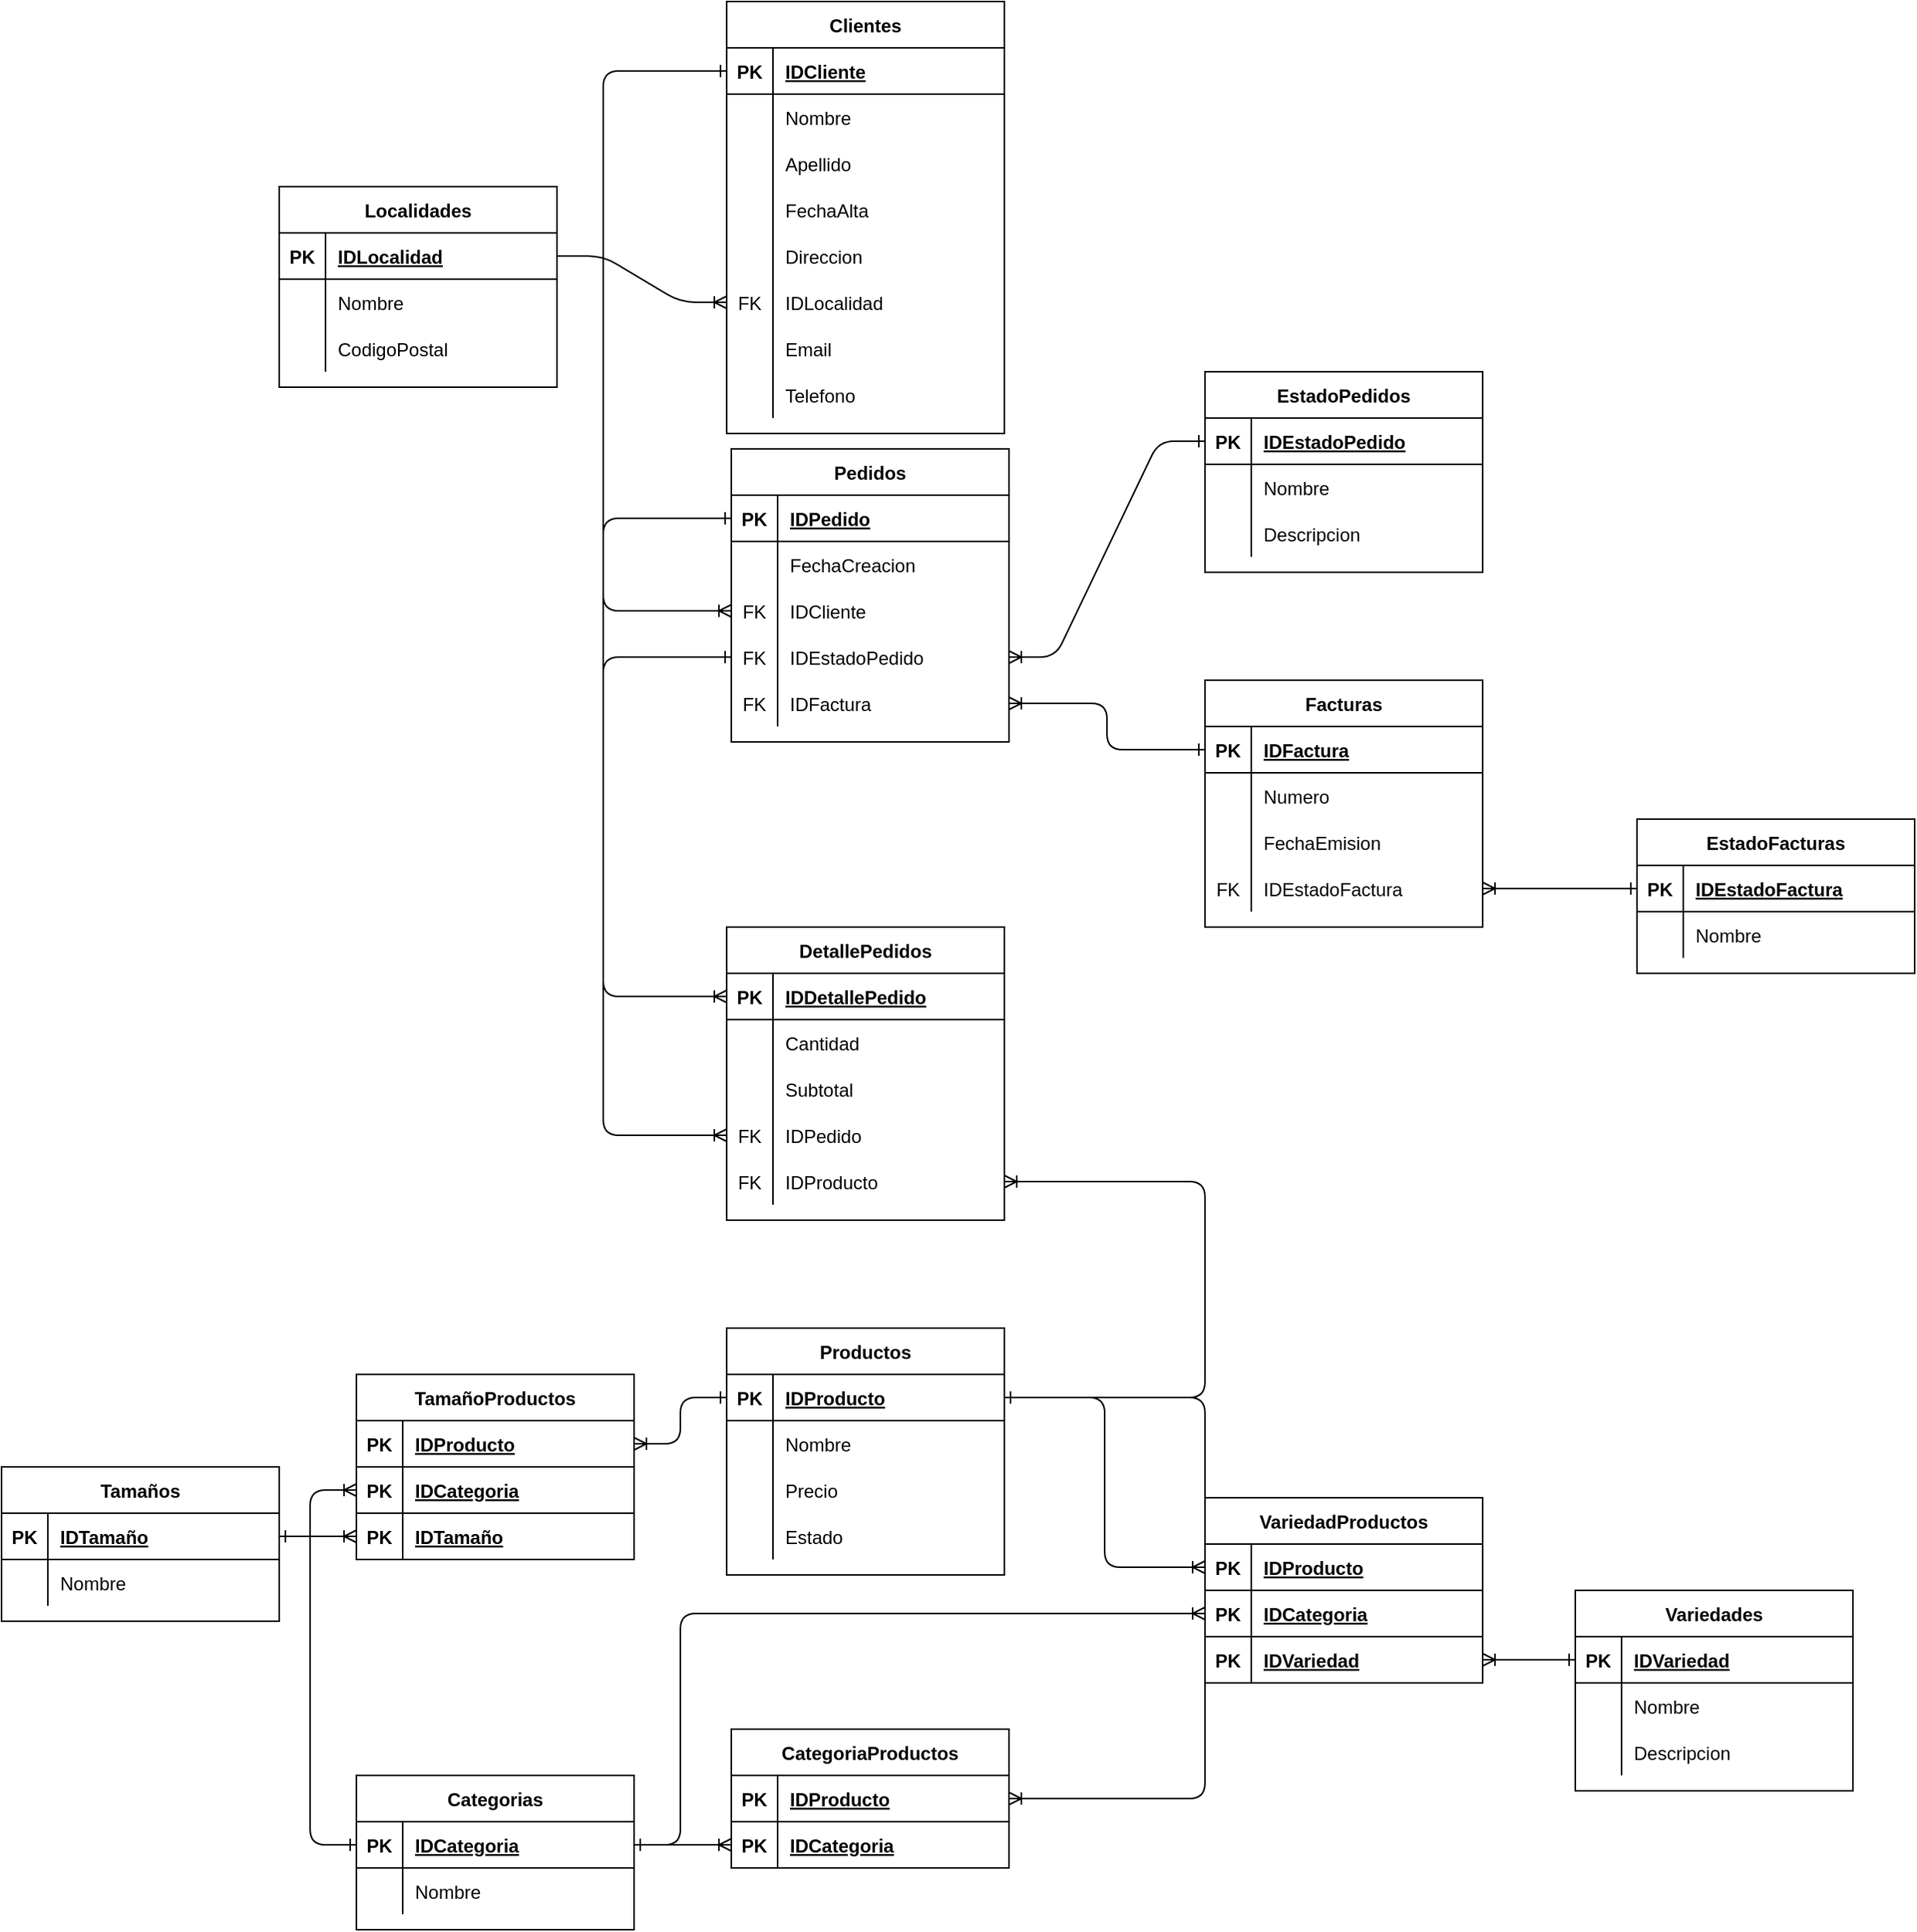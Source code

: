<mxfile version="13.8.8" type="github">
  <diagram id="R2lEEEUBdFMjLlhIrx00" name="Page-1">
    <mxGraphModel dx="1952" dy="1626" grid="1" gridSize="10" guides="1" tooltips="1" connect="1" arrows="1" fold="1" page="1" pageScale="1" pageWidth="850" pageHeight="1100" math="0" shadow="0" extFonts="Permanent Marker^https://fonts.googleapis.com/css?family=Permanent+Marker">
      <root>
        <mxCell id="0" />
        <mxCell id="1" parent="0" />
        <mxCell id="ukSgxEHLs0-Iw6nX_Jae-1" value="DetallePedidos" style="shape=table;startSize=30;container=1;collapsible=1;childLayout=tableLayout;fixedRows=1;rowLines=0;fontStyle=1;align=center;resizeLast=1;" parent="1" vertex="1">
          <mxGeometry x="330" y="220" width="180" height="190" as="geometry" />
        </mxCell>
        <mxCell id="ukSgxEHLs0-Iw6nX_Jae-2" value="" style="shape=partialRectangle;collapsible=0;dropTarget=0;pointerEvents=0;fillColor=none;top=0;left=0;bottom=1;right=0;points=[[0,0.5],[1,0.5]];portConstraint=eastwest;" parent="ukSgxEHLs0-Iw6nX_Jae-1" vertex="1">
          <mxGeometry y="30" width="180" height="30" as="geometry" />
        </mxCell>
        <mxCell id="ukSgxEHLs0-Iw6nX_Jae-3" value="PK" style="shape=partialRectangle;connectable=0;fillColor=none;top=0;left=0;bottom=0;right=0;fontStyle=1;overflow=hidden;" parent="ukSgxEHLs0-Iw6nX_Jae-2" vertex="1">
          <mxGeometry width="30" height="30" as="geometry" />
        </mxCell>
        <mxCell id="ukSgxEHLs0-Iw6nX_Jae-4" value="IDDetallePedido" style="shape=partialRectangle;connectable=0;fillColor=none;top=0;left=0;bottom=0;right=0;align=left;spacingLeft=6;fontStyle=5;overflow=hidden;" parent="ukSgxEHLs0-Iw6nX_Jae-2" vertex="1">
          <mxGeometry x="30" width="150" height="30" as="geometry" />
        </mxCell>
        <mxCell id="ukSgxEHLs0-Iw6nX_Jae-5" value="" style="shape=partialRectangle;collapsible=0;dropTarget=0;pointerEvents=0;fillColor=none;top=0;left=0;bottom=0;right=0;points=[[0,0.5],[1,0.5]];portConstraint=eastwest;" parent="ukSgxEHLs0-Iw6nX_Jae-1" vertex="1">
          <mxGeometry y="60" width="180" height="30" as="geometry" />
        </mxCell>
        <mxCell id="ukSgxEHLs0-Iw6nX_Jae-6" value="" style="shape=partialRectangle;connectable=0;fillColor=none;top=0;left=0;bottom=0;right=0;editable=1;overflow=hidden;" parent="ukSgxEHLs0-Iw6nX_Jae-5" vertex="1">
          <mxGeometry width="30" height="30" as="geometry" />
        </mxCell>
        <mxCell id="ukSgxEHLs0-Iw6nX_Jae-7" value="Cantidad" style="shape=partialRectangle;connectable=0;fillColor=none;top=0;left=0;bottom=0;right=0;align=left;spacingLeft=6;overflow=hidden;" parent="ukSgxEHLs0-Iw6nX_Jae-5" vertex="1">
          <mxGeometry x="30" width="150" height="30" as="geometry" />
        </mxCell>
        <mxCell id="ukSgxEHLs0-Iw6nX_Jae-8" value="" style="shape=partialRectangle;collapsible=0;dropTarget=0;pointerEvents=0;fillColor=none;top=0;left=0;bottom=0;right=0;points=[[0,0.5],[1,0.5]];portConstraint=eastwest;" parent="ukSgxEHLs0-Iw6nX_Jae-1" vertex="1">
          <mxGeometry y="90" width="180" height="30" as="geometry" />
        </mxCell>
        <mxCell id="ukSgxEHLs0-Iw6nX_Jae-9" value="" style="shape=partialRectangle;connectable=0;fillColor=none;top=0;left=0;bottom=0;right=0;editable=1;overflow=hidden;" parent="ukSgxEHLs0-Iw6nX_Jae-8" vertex="1">
          <mxGeometry width="30" height="30" as="geometry" />
        </mxCell>
        <mxCell id="ukSgxEHLs0-Iw6nX_Jae-10" value="Subtotal" style="shape=partialRectangle;connectable=0;fillColor=none;top=0;left=0;bottom=0;right=0;align=left;spacingLeft=6;overflow=hidden;" parent="ukSgxEHLs0-Iw6nX_Jae-8" vertex="1">
          <mxGeometry x="30" width="150" height="30" as="geometry" />
        </mxCell>
        <mxCell id="iY_csDaCDezLUJs4xqVS-5" value="" style="shape=partialRectangle;collapsible=0;dropTarget=0;pointerEvents=0;fillColor=none;top=0;left=0;bottom=0;right=0;points=[[0,0.5],[1,0.5]];portConstraint=eastwest;" vertex="1" parent="ukSgxEHLs0-Iw6nX_Jae-1">
          <mxGeometry y="120" width="180" height="30" as="geometry" />
        </mxCell>
        <mxCell id="iY_csDaCDezLUJs4xqVS-6" value="FK" style="shape=partialRectangle;connectable=0;fillColor=none;top=0;left=0;bottom=0;right=0;editable=1;overflow=hidden;" vertex="1" parent="iY_csDaCDezLUJs4xqVS-5">
          <mxGeometry width="30" height="30" as="geometry" />
        </mxCell>
        <mxCell id="iY_csDaCDezLUJs4xqVS-7" value="IDPedido" style="shape=partialRectangle;connectable=0;fillColor=none;top=0;left=0;bottom=0;right=0;align=left;spacingLeft=6;overflow=hidden;" vertex="1" parent="iY_csDaCDezLUJs4xqVS-5">
          <mxGeometry x="30" width="150" height="30" as="geometry" />
        </mxCell>
        <mxCell id="ukSgxEHLs0-Iw6nX_Jae-11" value="" style="shape=partialRectangle;collapsible=0;dropTarget=0;pointerEvents=0;fillColor=none;top=0;left=0;bottom=0;right=0;points=[[0,0.5],[1,0.5]];portConstraint=eastwest;" parent="ukSgxEHLs0-Iw6nX_Jae-1" vertex="1">
          <mxGeometry y="150" width="180" height="30" as="geometry" />
        </mxCell>
        <mxCell id="ukSgxEHLs0-Iw6nX_Jae-12" value="FK" style="shape=partialRectangle;connectable=0;fillColor=none;top=0;left=0;bottom=0;right=0;editable=1;overflow=hidden;" parent="ukSgxEHLs0-Iw6nX_Jae-11" vertex="1">
          <mxGeometry width="30" height="30" as="geometry" />
        </mxCell>
        <mxCell id="ukSgxEHLs0-Iw6nX_Jae-13" value="IDProducto" style="shape=partialRectangle;connectable=0;fillColor=none;top=0;left=0;bottom=0;right=0;align=left;spacingLeft=6;overflow=hidden;" parent="ukSgxEHLs0-Iw6nX_Jae-11" vertex="1">
          <mxGeometry x="30" width="150" height="30" as="geometry" />
        </mxCell>
        <mxCell id="ukSgxEHLs0-Iw6nX_Jae-20" value="Pedidos" style="shape=table;startSize=30;container=1;collapsible=1;childLayout=tableLayout;fixedRows=1;rowLines=0;fontStyle=1;align=center;resizeLast=1;" parent="1" vertex="1">
          <mxGeometry x="333" y="-90" width="180" height="190" as="geometry" />
        </mxCell>
        <mxCell id="ukSgxEHLs0-Iw6nX_Jae-21" value="" style="shape=partialRectangle;collapsible=0;dropTarget=0;pointerEvents=0;fillColor=none;top=0;left=0;bottom=1;right=0;points=[[0,0.5],[1,0.5]];portConstraint=eastwest;" parent="ukSgxEHLs0-Iw6nX_Jae-20" vertex="1">
          <mxGeometry y="30" width="180" height="30" as="geometry" />
        </mxCell>
        <mxCell id="ukSgxEHLs0-Iw6nX_Jae-22" value="PK" style="shape=partialRectangle;connectable=0;fillColor=none;top=0;left=0;bottom=0;right=0;fontStyle=1;overflow=hidden;" parent="ukSgxEHLs0-Iw6nX_Jae-21" vertex="1">
          <mxGeometry width="30" height="30" as="geometry" />
        </mxCell>
        <mxCell id="ukSgxEHLs0-Iw6nX_Jae-23" value="IDPedido" style="shape=partialRectangle;connectable=0;fillColor=none;top=0;left=0;bottom=0;right=0;align=left;spacingLeft=6;fontStyle=5;overflow=hidden;" parent="ukSgxEHLs0-Iw6nX_Jae-21" vertex="1">
          <mxGeometry x="30" width="150" height="30" as="geometry" />
        </mxCell>
        <mxCell id="ukSgxEHLs0-Iw6nX_Jae-24" value="" style="shape=partialRectangle;collapsible=0;dropTarget=0;pointerEvents=0;fillColor=none;top=0;left=0;bottom=0;right=0;points=[[0,0.5],[1,0.5]];portConstraint=eastwest;" parent="ukSgxEHLs0-Iw6nX_Jae-20" vertex="1">
          <mxGeometry y="60" width="180" height="30" as="geometry" />
        </mxCell>
        <mxCell id="ukSgxEHLs0-Iw6nX_Jae-25" value="" style="shape=partialRectangle;connectable=0;fillColor=none;top=0;left=0;bottom=0;right=0;editable=1;overflow=hidden;" parent="ukSgxEHLs0-Iw6nX_Jae-24" vertex="1">
          <mxGeometry width="30" height="30" as="geometry" />
        </mxCell>
        <mxCell id="ukSgxEHLs0-Iw6nX_Jae-26" value="FechaCreacion" style="shape=partialRectangle;connectable=0;fillColor=none;top=0;left=0;bottom=0;right=0;align=left;spacingLeft=6;overflow=hidden;" parent="ukSgxEHLs0-Iw6nX_Jae-24" vertex="1">
          <mxGeometry x="30" width="150" height="30" as="geometry" />
        </mxCell>
        <mxCell id="ukSgxEHLs0-Iw6nX_Jae-27" value="" style="shape=partialRectangle;collapsible=0;dropTarget=0;pointerEvents=0;fillColor=none;top=0;left=0;bottom=0;right=0;points=[[0,0.5],[1,0.5]];portConstraint=eastwest;" parent="ukSgxEHLs0-Iw6nX_Jae-20" vertex="1">
          <mxGeometry y="90" width="180" height="30" as="geometry" />
        </mxCell>
        <mxCell id="ukSgxEHLs0-Iw6nX_Jae-28" value="FK" style="shape=partialRectangle;connectable=0;fillColor=none;top=0;left=0;bottom=0;right=0;editable=1;overflow=hidden;" parent="ukSgxEHLs0-Iw6nX_Jae-27" vertex="1">
          <mxGeometry width="30" height="30" as="geometry" />
        </mxCell>
        <mxCell id="ukSgxEHLs0-Iw6nX_Jae-29" value="IDCliente" style="shape=partialRectangle;connectable=0;fillColor=none;top=0;left=0;bottom=0;right=0;align=left;spacingLeft=6;overflow=hidden;" parent="ukSgxEHLs0-Iw6nX_Jae-27" vertex="1">
          <mxGeometry x="30" width="150" height="30" as="geometry" />
        </mxCell>
        <mxCell id="ukSgxEHLs0-Iw6nX_Jae-155" value="" style="shape=partialRectangle;collapsible=0;dropTarget=0;pointerEvents=0;fillColor=none;top=0;left=0;bottom=0;right=0;points=[[0,0.5],[1,0.5]];portConstraint=eastwest;" parent="ukSgxEHLs0-Iw6nX_Jae-20" vertex="1">
          <mxGeometry y="120" width="180" height="30" as="geometry" />
        </mxCell>
        <mxCell id="ukSgxEHLs0-Iw6nX_Jae-156" value="FK" style="shape=partialRectangle;connectable=0;fillColor=none;top=0;left=0;bottom=0;right=0;fontStyle=0;overflow=hidden;" parent="ukSgxEHLs0-Iw6nX_Jae-155" vertex="1">
          <mxGeometry width="30" height="30" as="geometry" />
        </mxCell>
        <mxCell id="ukSgxEHLs0-Iw6nX_Jae-157" value="IDEstadoPedido" style="shape=partialRectangle;connectable=0;fillColor=none;top=0;left=0;bottom=0;right=0;align=left;spacingLeft=6;fontStyle=0;overflow=hidden;" parent="ukSgxEHLs0-Iw6nX_Jae-155" vertex="1">
          <mxGeometry x="30" width="150" height="30" as="geometry" />
        </mxCell>
        <mxCell id="uT5zm6REbQFiW000lnVW-117" value="" style="shape=partialRectangle;collapsible=0;dropTarget=0;pointerEvents=0;fillColor=none;top=0;left=0;bottom=0;right=0;points=[[0,0.5],[1,0.5]];portConstraint=eastwest;" parent="ukSgxEHLs0-Iw6nX_Jae-20" vertex="1">
          <mxGeometry y="150" width="180" height="30" as="geometry" />
        </mxCell>
        <mxCell id="uT5zm6REbQFiW000lnVW-118" value="FK" style="shape=partialRectangle;connectable=0;fillColor=none;top=0;left=0;bottom=0;right=0;fontStyle=0;overflow=hidden;" parent="uT5zm6REbQFiW000lnVW-117" vertex="1">
          <mxGeometry width="30" height="30" as="geometry" />
        </mxCell>
        <mxCell id="uT5zm6REbQFiW000lnVW-119" value="IDFactura" style="shape=partialRectangle;connectable=0;fillColor=none;top=0;left=0;bottom=0;right=0;align=left;spacingLeft=6;fontStyle=0;overflow=hidden;" parent="uT5zm6REbQFiW000lnVW-117" vertex="1">
          <mxGeometry x="30" width="150" height="30" as="geometry" />
        </mxCell>
        <mxCell id="ukSgxEHLs0-Iw6nX_Jae-33" value="Clientes" style="shape=table;startSize=30;container=1;collapsible=1;childLayout=tableLayout;fixedRows=1;rowLines=0;fontStyle=1;align=center;resizeLast=1;" parent="1" vertex="1">
          <mxGeometry x="330" y="-380" width="180" height="280" as="geometry" />
        </mxCell>
        <mxCell id="ukSgxEHLs0-Iw6nX_Jae-34" value="" style="shape=partialRectangle;collapsible=0;dropTarget=0;pointerEvents=0;fillColor=none;top=0;left=0;bottom=1;right=0;points=[[0,0.5],[1,0.5]];portConstraint=eastwest;" parent="ukSgxEHLs0-Iw6nX_Jae-33" vertex="1">
          <mxGeometry y="30" width="180" height="30" as="geometry" />
        </mxCell>
        <mxCell id="ukSgxEHLs0-Iw6nX_Jae-35" value="PK" style="shape=partialRectangle;connectable=0;fillColor=none;top=0;left=0;bottom=0;right=0;fontStyle=1;overflow=hidden;" parent="ukSgxEHLs0-Iw6nX_Jae-34" vertex="1">
          <mxGeometry width="30" height="30" as="geometry" />
        </mxCell>
        <mxCell id="ukSgxEHLs0-Iw6nX_Jae-36" value="IDCliente" style="shape=partialRectangle;connectable=0;fillColor=none;top=0;left=0;bottom=0;right=0;align=left;spacingLeft=6;fontStyle=5;overflow=hidden;" parent="ukSgxEHLs0-Iw6nX_Jae-34" vertex="1">
          <mxGeometry x="30" width="150" height="30" as="geometry" />
        </mxCell>
        <mxCell id="ukSgxEHLs0-Iw6nX_Jae-37" value="" style="shape=partialRectangle;collapsible=0;dropTarget=0;pointerEvents=0;fillColor=none;top=0;left=0;bottom=0;right=0;points=[[0,0.5],[1,0.5]];portConstraint=eastwest;" parent="ukSgxEHLs0-Iw6nX_Jae-33" vertex="1">
          <mxGeometry y="60" width="180" height="30" as="geometry" />
        </mxCell>
        <mxCell id="ukSgxEHLs0-Iw6nX_Jae-38" value="" style="shape=partialRectangle;connectable=0;fillColor=none;top=0;left=0;bottom=0;right=0;editable=1;overflow=hidden;" parent="ukSgxEHLs0-Iw6nX_Jae-37" vertex="1">
          <mxGeometry width="30" height="30" as="geometry" />
        </mxCell>
        <mxCell id="ukSgxEHLs0-Iw6nX_Jae-39" value="Nombre" style="shape=partialRectangle;connectable=0;fillColor=none;top=0;left=0;bottom=0;right=0;align=left;spacingLeft=6;overflow=hidden;" parent="ukSgxEHLs0-Iw6nX_Jae-37" vertex="1">
          <mxGeometry x="30" width="150" height="30" as="geometry" />
        </mxCell>
        <mxCell id="ukSgxEHLs0-Iw6nX_Jae-40" value="" style="shape=partialRectangle;collapsible=0;dropTarget=0;pointerEvents=0;fillColor=none;top=0;left=0;bottom=0;right=0;points=[[0,0.5],[1,0.5]];portConstraint=eastwest;" parent="ukSgxEHLs0-Iw6nX_Jae-33" vertex="1">
          <mxGeometry y="90" width="180" height="30" as="geometry" />
        </mxCell>
        <mxCell id="ukSgxEHLs0-Iw6nX_Jae-41" value="" style="shape=partialRectangle;connectable=0;fillColor=none;top=0;left=0;bottom=0;right=0;editable=1;overflow=hidden;" parent="ukSgxEHLs0-Iw6nX_Jae-40" vertex="1">
          <mxGeometry width="30" height="30" as="geometry" />
        </mxCell>
        <mxCell id="ukSgxEHLs0-Iw6nX_Jae-42" value="Apellido" style="shape=partialRectangle;connectable=0;fillColor=none;top=0;left=0;bottom=0;right=0;align=left;spacingLeft=6;overflow=hidden;" parent="ukSgxEHLs0-Iw6nX_Jae-40" vertex="1">
          <mxGeometry x="30" width="150" height="30" as="geometry" />
        </mxCell>
        <mxCell id="iY_csDaCDezLUJs4xqVS-86" value="" style="shape=partialRectangle;collapsible=0;dropTarget=0;pointerEvents=0;fillColor=none;top=0;left=0;bottom=0;right=0;points=[[0,0.5],[1,0.5]];portConstraint=eastwest;" vertex="1" parent="ukSgxEHLs0-Iw6nX_Jae-33">
          <mxGeometry y="120" width="180" height="30" as="geometry" />
        </mxCell>
        <mxCell id="iY_csDaCDezLUJs4xqVS-87" value="" style="shape=partialRectangle;connectable=0;fillColor=none;top=0;left=0;bottom=0;right=0;editable=1;overflow=hidden;" vertex="1" parent="iY_csDaCDezLUJs4xqVS-86">
          <mxGeometry width="30" height="30" as="geometry" />
        </mxCell>
        <mxCell id="iY_csDaCDezLUJs4xqVS-88" value="FechaAlta" style="shape=partialRectangle;connectable=0;fillColor=none;top=0;left=0;bottom=0;right=0;align=left;spacingLeft=6;overflow=hidden;" vertex="1" parent="iY_csDaCDezLUJs4xqVS-86">
          <mxGeometry x="30" width="150" height="30" as="geometry" />
        </mxCell>
        <mxCell id="ukSgxEHLs0-Iw6nX_Jae-166" value="" style="shape=partialRectangle;collapsible=0;dropTarget=0;pointerEvents=0;fillColor=none;top=0;left=0;bottom=0;right=0;points=[[0,0.5],[1,0.5]];portConstraint=eastwest;" parent="ukSgxEHLs0-Iw6nX_Jae-33" vertex="1">
          <mxGeometry y="150" width="180" height="30" as="geometry" />
        </mxCell>
        <mxCell id="ukSgxEHLs0-Iw6nX_Jae-167" value="" style="shape=partialRectangle;connectable=0;fillColor=none;top=0;left=0;bottom=0;right=0;editable=1;overflow=hidden;" parent="ukSgxEHLs0-Iw6nX_Jae-166" vertex="1">
          <mxGeometry width="30" height="30" as="geometry" />
        </mxCell>
        <mxCell id="ukSgxEHLs0-Iw6nX_Jae-168" value="Direccion" style="shape=partialRectangle;connectable=0;fillColor=none;top=0;left=0;bottom=0;right=0;align=left;spacingLeft=6;overflow=hidden;" parent="ukSgxEHLs0-Iw6nX_Jae-166" vertex="1">
          <mxGeometry x="30" width="150" height="30" as="geometry" />
        </mxCell>
        <mxCell id="ukSgxEHLs0-Iw6nX_Jae-176" value="" style="shape=partialRectangle;collapsible=0;dropTarget=0;pointerEvents=0;fillColor=none;top=0;left=0;bottom=0;right=0;points=[[0,0.5],[1,0.5]];portConstraint=eastwest;" parent="ukSgxEHLs0-Iw6nX_Jae-33" vertex="1">
          <mxGeometry y="180" width="180" height="30" as="geometry" />
        </mxCell>
        <mxCell id="ukSgxEHLs0-Iw6nX_Jae-177" value="FK" style="shape=partialRectangle;connectable=0;fillColor=none;top=0;left=0;bottom=0;right=0;editable=1;overflow=hidden;" parent="ukSgxEHLs0-Iw6nX_Jae-176" vertex="1">
          <mxGeometry width="30" height="30" as="geometry" />
        </mxCell>
        <mxCell id="ukSgxEHLs0-Iw6nX_Jae-178" value="IDLocalidad" style="shape=partialRectangle;connectable=0;fillColor=none;top=0;left=0;bottom=0;right=0;align=left;spacingLeft=6;overflow=hidden;" parent="ukSgxEHLs0-Iw6nX_Jae-176" vertex="1">
          <mxGeometry x="30" width="150" height="30" as="geometry" />
        </mxCell>
        <mxCell id="ukSgxEHLs0-Iw6nX_Jae-173" value="" style="shape=partialRectangle;collapsible=0;dropTarget=0;pointerEvents=0;fillColor=none;top=0;left=0;bottom=0;right=0;points=[[0,0.5],[1,0.5]];portConstraint=eastwest;" parent="ukSgxEHLs0-Iw6nX_Jae-33" vertex="1">
          <mxGeometry y="210" width="180" height="30" as="geometry" />
        </mxCell>
        <mxCell id="ukSgxEHLs0-Iw6nX_Jae-174" value="" style="shape=partialRectangle;connectable=0;fillColor=none;top=0;left=0;bottom=0;right=0;editable=1;overflow=hidden;" parent="ukSgxEHLs0-Iw6nX_Jae-173" vertex="1">
          <mxGeometry width="30" height="30" as="geometry" />
        </mxCell>
        <mxCell id="ukSgxEHLs0-Iw6nX_Jae-175" value="Email" style="shape=partialRectangle;connectable=0;fillColor=none;top=0;left=0;bottom=0;right=0;align=left;spacingLeft=6;overflow=hidden;" parent="ukSgxEHLs0-Iw6nX_Jae-173" vertex="1">
          <mxGeometry x="30" width="150" height="30" as="geometry" />
        </mxCell>
        <mxCell id="ukSgxEHLs0-Iw6nX_Jae-43" value="" style="shape=partialRectangle;collapsible=0;dropTarget=0;pointerEvents=0;fillColor=none;top=0;left=0;bottom=0;right=0;points=[[0,0.5],[1,0.5]];portConstraint=eastwest;" parent="ukSgxEHLs0-Iw6nX_Jae-33" vertex="1">
          <mxGeometry y="240" width="180" height="30" as="geometry" />
        </mxCell>
        <mxCell id="ukSgxEHLs0-Iw6nX_Jae-44" value="" style="shape=partialRectangle;connectable=0;fillColor=none;top=0;left=0;bottom=0;right=0;editable=1;overflow=hidden;" parent="ukSgxEHLs0-Iw6nX_Jae-43" vertex="1">
          <mxGeometry width="30" height="30" as="geometry" />
        </mxCell>
        <mxCell id="ukSgxEHLs0-Iw6nX_Jae-45" value="Telefono" style="shape=partialRectangle;connectable=0;fillColor=none;top=0;left=0;bottom=0;right=0;align=left;spacingLeft=6;overflow=hidden;" parent="ukSgxEHLs0-Iw6nX_Jae-43" vertex="1">
          <mxGeometry x="30" width="150" height="30" as="geometry" />
        </mxCell>
        <mxCell id="ukSgxEHLs0-Iw6nX_Jae-46" value="Productos" style="shape=table;startSize=30;container=1;collapsible=1;childLayout=tableLayout;fixedRows=1;rowLines=0;fontStyle=1;align=center;resizeLast=1;" parent="1" vertex="1">
          <mxGeometry x="330" y="480" width="180" height="160" as="geometry" />
        </mxCell>
        <mxCell id="ukSgxEHLs0-Iw6nX_Jae-47" value="" style="shape=partialRectangle;collapsible=0;dropTarget=0;pointerEvents=0;fillColor=none;top=0;left=0;bottom=1;right=0;points=[[0,0.5],[1,0.5]];portConstraint=eastwest;" parent="ukSgxEHLs0-Iw6nX_Jae-46" vertex="1">
          <mxGeometry y="30" width="180" height="30" as="geometry" />
        </mxCell>
        <mxCell id="ukSgxEHLs0-Iw6nX_Jae-48" value="PK" style="shape=partialRectangle;connectable=0;fillColor=none;top=0;left=0;bottom=0;right=0;fontStyle=1;overflow=hidden;" parent="ukSgxEHLs0-Iw6nX_Jae-47" vertex="1">
          <mxGeometry width="30" height="30" as="geometry" />
        </mxCell>
        <mxCell id="ukSgxEHLs0-Iw6nX_Jae-49" value="IDProducto" style="shape=partialRectangle;connectable=0;fillColor=none;top=0;left=0;bottom=0;right=0;align=left;spacingLeft=6;fontStyle=5;overflow=hidden;" parent="ukSgxEHLs0-Iw6nX_Jae-47" vertex="1">
          <mxGeometry x="30" width="150" height="30" as="geometry" />
        </mxCell>
        <mxCell id="ukSgxEHLs0-Iw6nX_Jae-50" value="" style="shape=partialRectangle;collapsible=0;dropTarget=0;pointerEvents=0;fillColor=none;top=0;left=0;bottom=0;right=0;points=[[0,0.5],[1,0.5]];portConstraint=eastwest;" parent="ukSgxEHLs0-Iw6nX_Jae-46" vertex="1">
          <mxGeometry y="60" width="180" height="30" as="geometry" />
        </mxCell>
        <mxCell id="ukSgxEHLs0-Iw6nX_Jae-51" value="" style="shape=partialRectangle;connectable=0;fillColor=none;top=0;left=0;bottom=0;right=0;editable=1;overflow=hidden;" parent="ukSgxEHLs0-Iw6nX_Jae-50" vertex="1">
          <mxGeometry width="30" height="30" as="geometry" />
        </mxCell>
        <mxCell id="ukSgxEHLs0-Iw6nX_Jae-52" value="Nombre" style="shape=partialRectangle;connectable=0;fillColor=none;top=0;left=0;bottom=0;right=0;align=left;spacingLeft=6;overflow=hidden;" parent="ukSgxEHLs0-Iw6nX_Jae-50" vertex="1">
          <mxGeometry x="30" width="150" height="30" as="geometry" />
        </mxCell>
        <mxCell id="iY_csDaCDezLUJs4xqVS-44" value="" style="shape=partialRectangle;collapsible=0;dropTarget=0;pointerEvents=0;fillColor=none;top=0;left=0;bottom=0;right=0;points=[[0,0.5],[1,0.5]];portConstraint=eastwest;" vertex="1" parent="ukSgxEHLs0-Iw6nX_Jae-46">
          <mxGeometry y="90" width="180" height="30" as="geometry" />
        </mxCell>
        <mxCell id="iY_csDaCDezLUJs4xqVS-45" value="" style="shape=partialRectangle;connectable=0;fillColor=none;top=0;left=0;bottom=0;right=0;editable=1;overflow=hidden;" vertex="1" parent="iY_csDaCDezLUJs4xqVS-44">
          <mxGeometry width="30" height="30" as="geometry" />
        </mxCell>
        <mxCell id="iY_csDaCDezLUJs4xqVS-46" value="Precio" style="shape=partialRectangle;connectable=0;fillColor=none;top=0;left=0;bottom=0;right=0;align=left;spacingLeft=6;overflow=hidden;" vertex="1" parent="iY_csDaCDezLUJs4xqVS-44">
          <mxGeometry x="30" width="150" height="30" as="geometry" />
        </mxCell>
        <mxCell id="iY_csDaCDezLUJs4xqVS-50" value="" style="shape=partialRectangle;collapsible=0;dropTarget=0;pointerEvents=0;fillColor=none;top=0;left=0;bottom=0;right=0;points=[[0,0.5],[1,0.5]];portConstraint=eastwest;" vertex="1" parent="ukSgxEHLs0-Iw6nX_Jae-46">
          <mxGeometry y="120" width="180" height="30" as="geometry" />
        </mxCell>
        <mxCell id="iY_csDaCDezLUJs4xqVS-51" value="" style="shape=partialRectangle;connectable=0;fillColor=none;top=0;left=0;bottom=0;right=0;editable=1;overflow=hidden;" vertex="1" parent="iY_csDaCDezLUJs4xqVS-50">
          <mxGeometry width="30" height="30" as="geometry" />
        </mxCell>
        <mxCell id="iY_csDaCDezLUJs4xqVS-52" value="Estado" style="shape=partialRectangle;connectable=0;fillColor=none;top=0;left=0;bottom=0;right=0;align=left;spacingLeft=6;overflow=hidden;" vertex="1" parent="iY_csDaCDezLUJs4xqVS-50">
          <mxGeometry x="30" width="150" height="30" as="geometry" />
        </mxCell>
        <mxCell id="ukSgxEHLs0-Iw6nX_Jae-179" value="Localidades" style="shape=table;startSize=30;container=1;collapsible=1;childLayout=tableLayout;fixedRows=1;rowLines=0;fontStyle=1;align=center;resizeLast=1;" parent="1" vertex="1">
          <mxGeometry x="40" y="-260" width="180" height="130" as="geometry" />
        </mxCell>
        <mxCell id="ukSgxEHLs0-Iw6nX_Jae-180" value="" style="shape=partialRectangle;collapsible=0;dropTarget=0;pointerEvents=0;fillColor=none;top=0;left=0;bottom=1;right=0;points=[[0,0.5],[1,0.5]];portConstraint=eastwest;" parent="ukSgxEHLs0-Iw6nX_Jae-179" vertex="1">
          <mxGeometry y="30" width="180" height="30" as="geometry" />
        </mxCell>
        <mxCell id="ukSgxEHLs0-Iw6nX_Jae-181" value="PK" style="shape=partialRectangle;connectable=0;fillColor=none;top=0;left=0;bottom=0;right=0;fontStyle=1;overflow=hidden;" parent="ukSgxEHLs0-Iw6nX_Jae-180" vertex="1">
          <mxGeometry width="30" height="30" as="geometry" />
        </mxCell>
        <mxCell id="ukSgxEHLs0-Iw6nX_Jae-182" value="IDLocalidad" style="shape=partialRectangle;connectable=0;fillColor=none;top=0;left=0;bottom=0;right=0;align=left;spacingLeft=6;fontStyle=5;overflow=hidden;" parent="ukSgxEHLs0-Iw6nX_Jae-180" vertex="1">
          <mxGeometry x="30" width="150" height="30" as="geometry" />
        </mxCell>
        <mxCell id="ukSgxEHLs0-Iw6nX_Jae-183" value="" style="shape=partialRectangle;collapsible=0;dropTarget=0;pointerEvents=0;fillColor=none;top=0;left=0;bottom=0;right=0;points=[[0,0.5],[1,0.5]];portConstraint=eastwest;" parent="ukSgxEHLs0-Iw6nX_Jae-179" vertex="1">
          <mxGeometry y="60" width="180" height="30" as="geometry" />
        </mxCell>
        <mxCell id="ukSgxEHLs0-Iw6nX_Jae-184" value="" style="shape=partialRectangle;connectable=0;fillColor=none;top=0;left=0;bottom=0;right=0;editable=1;overflow=hidden;" parent="ukSgxEHLs0-Iw6nX_Jae-183" vertex="1">
          <mxGeometry width="30" height="30" as="geometry" />
        </mxCell>
        <mxCell id="ukSgxEHLs0-Iw6nX_Jae-185" value="Nombre" style="shape=partialRectangle;connectable=0;fillColor=none;top=0;left=0;bottom=0;right=0;align=left;spacingLeft=6;overflow=hidden;" parent="ukSgxEHLs0-Iw6nX_Jae-183" vertex="1">
          <mxGeometry x="30" width="150" height="30" as="geometry" />
        </mxCell>
        <mxCell id="ukSgxEHLs0-Iw6nX_Jae-186" value="" style="shape=partialRectangle;collapsible=0;dropTarget=0;pointerEvents=0;fillColor=none;top=0;left=0;bottom=0;right=0;points=[[0,0.5],[1,0.5]];portConstraint=eastwest;" parent="ukSgxEHLs0-Iw6nX_Jae-179" vertex="1">
          <mxGeometry y="90" width="180" height="30" as="geometry" />
        </mxCell>
        <mxCell id="ukSgxEHLs0-Iw6nX_Jae-187" value="" style="shape=partialRectangle;connectable=0;fillColor=none;top=0;left=0;bottom=0;right=0;editable=1;overflow=hidden;" parent="ukSgxEHLs0-Iw6nX_Jae-186" vertex="1">
          <mxGeometry width="30" height="30" as="geometry" />
        </mxCell>
        <mxCell id="ukSgxEHLs0-Iw6nX_Jae-188" value="CodigoPostal" style="shape=partialRectangle;connectable=0;fillColor=none;top=0;left=0;bottom=0;right=0;align=left;spacingLeft=6;overflow=hidden;" parent="ukSgxEHLs0-Iw6nX_Jae-186" vertex="1">
          <mxGeometry x="30" width="150" height="30" as="geometry" />
        </mxCell>
        <mxCell id="ukSgxEHLs0-Iw6nX_Jae-192" value="EstadoPedidos" style="shape=table;startSize=30;container=1;collapsible=1;childLayout=tableLayout;fixedRows=1;rowLines=0;fontStyle=1;align=center;resizeLast=1;" parent="1" vertex="1">
          <mxGeometry x="640" y="-140" width="180" height="130" as="geometry" />
        </mxCell>
        <mxCell id="ukSgxEHLs0-Iw6nX_Jae-193" value="" style="shape=partialRectangle;collapsible=0;dropTarget=0;pointerEvents=0;fillColor=none;top=0;left=0;bottom=1;right=0;points=[[0,0.5],[1,0.5]];portConstraint=eastwest;" parent="ukSgxEHLs0-Iw6nX_Jae-192" vertex="1">
          <mxGeometry y="30" width="180" height="30" as="geometry" />
        </mxCell>
        <mxCell id="ukSgxEHLs0-Iw6nX_Jae-194" value="PK" style="shape=partialRectangle;connectable=0;fillColor=none;top=0;left=0;bottom=0;right=0;fontStyle=1;overflow=hidden;" parent="ukSgxEHLs0-Iw6nX_Jae-193" vertex="1">
          <mxGeometry width="30" height="30" as="geometry" />
        </mxCell>
        <mxCell id="ukSgxEHLs0-Iw6nX_Jae-195" value="IDEstadoPedido" style="shape=partialRectangle;connectable=0;fillColor=none;top=0;left=0;bottom=0;right=0;align=left;spacingLeft=6;fontStyle=5;overflow=hidden;" parent="ukSgxEHLs0-Iw6nX_Jae-193" vertex="1">
          <mxGeometry x="30" width="150" height="30" as="geometry" />
        </mxCell>
        <mxCell id="ukSgxEHLs0-Iw6nX_Jae-196" value="" style="shape=partialRectangle;collapsible=0;dropTarget=0;pointerEvents=0;fillColor=none;top=0;left=0;bottom=0;right=0;points=[[0,0.5],[1,0.5]];portConstraint=eastwest;" parent="ukSgxEHLs0-Iw6nX_Jae-192" vertex="1">
          <mxGeometry y="60" width="180" height="30" as="geometry" />
        </mxCell>
        <mxCell id="ukSgxEHLs0-Iw6nX_Jae-197" value="" style="shape=partialRectangle;connectable=0;fillColor=none;top=0;left=0;bottom=0;right=0;editable=1;overflow=hidden;" parent="ukSgxEHLs0-Iw6nX_Jae-196" vertex="1">
          <mxGeometry width="30" height="30" as="geometry" />
        </mxCell>
        <mxCell id="ukSgxEHLs0-Iw6nX_Jae-198" value="Nombre" style="shape=partialRectangle;connectable=0;fillColor=none;top=0;left=0;bottom=0;right=0;align=left;spacingLeft=6;overflow=hidden;" parent="ukSgxEHLs0-Iw6nX_Jae-196" vertex="1">
          <mxGeometry x="30" width="150" height="30" as="geometry" />
        </mxCell>
        <mxCell id="ukSgxEHLs0-Iw6nX_Jae-199" value="" style="shape=partialRectangle;collapsible=0;dropTarget=0;pointerEvents=0;fillColor=none;top=0;left=0;bottom=0;right=0;points=[[0,0.5],[1,0.5]];portConstraint=eastwest;" parent="ukSgxEHLs0-Iw6nX_Jae-192" vertex="1">
          <mxGeometry y="90" width="180" height="30" as="geometry" />
        </mxCell>
        <mxCell id="ukSgxEHLs0-Iw6nX_Jae-200" value="" style="shape=partialRectangle;connectable=0;fillColor=none;top=0;left=0;bottom=0;right=0;editable=1;overflow=hidden;" parent="ukSgxEHLs0-Iw6nX_Jae-199" vertex="1">
          <mxGeometry width="30" height="30" as="geometry" />
        </mxCell>
        <mxCell id="ukSgxEHLs0-Iw6nX_Jae-201" value="Descripcion" style="shape=partialRectangle;connectable=0;fillColor=none;top=0;left=0;bottom=0;right=0;align=left;spacingLeft=6;overflow=hidden;" parent="ukSgxEHLs0-Iw6nX_Jae-199" vertex="1">
          <mxGeometry x="30" width="150" height="30" as="geometry" />
        </mxCell>
        <mxCell id="uT5zm6REbQFiW000lnVW-31" value="Facturas" style="shape=table;startSize=30;container=1;collapsible=1;childLayout=tableLayout;fixedRows=1;rowLines=0;fontStyle=1;align=center;resizeLast=1;" parent="1" vertex="1">
          <mxGeometry x="640" y="60" width="180" height="160" as="geometry" />
        </mxCell>
        <mxCell id="uT5zm6REbQFiW000lnVW-32" value="" style="shape=partialRectangle;collapsible=0;dropTarget=0;pointerEvents=0;fillColor=none;top=0;left=0;bottom=1;right=0;points=[[0,0.5],[1,0.5]];portConstraint=eastwest;" parent="uT5zm6REbQFiW000lnVW-31" vertex="1">
          <mxGeometry y="30" width="180" height="30" as="geometry" />
        </mxCell>
        <mxCell id="uT5zm6REbQFiW000lnVW-33" value="PK" style="shape=partialRectangle;connectable=0;fillColor=none;top=0;left=0;bottom=0;right=0;fontStyle=1;overflow=hidden;" parent="uT5zm6REbQFiW000lnVW-32" vertex="1">
          <mxGeometry width="30" height="30" as="geometry" />
        </mxCell>
        <mxCell id="uT5zm6REbQFiW000lnVW-34" value="IDFactura" style="shape=partialRectangle;connectable=0;fillColor=none;top=0;left=0;bottom=0;right=0;align=left;spacingLeft=6;fontStyle=5;overflow=hidden;" parent="uT5zm6REbQFiW000lnVW-32" vertex="1">
          <mxGeometry x="30" width="150" height="30" as="geometry" />
        </mxCell>
        <mxCell id="uT5zm6REbQFiW000lnVW-35" value="" style="shape=partialRectangle;collapsible=0;dropTarget=0;pointerEvents=0;fillColor=none;top=0;left=0;bottom=0;right=0;points=[[0,0.5],[1,0.5]];portConstraint=eastwest;" parent="uT5zm6REbQFiW000lnVW-31" vertex="1">
          <mxGeometry y="60" width="180" height="30" as="geometry" />
        </mxCell>
        <mxCell id="uT5zm6REbQFiW000lnVW-36" value="" style="shape=partialRectangle;connectable=0;fillColor=none;top=0;left=0;bottom=0;right=0;editable=1;overflow=hidden;" parent="uT5zm6REbQFiW000lnVW-35" vertex="1">
          <mxGeometry width="30" height="30" as="geometry" />
        </mxCell>
        <mxCell id="uT5zm6REbQFiW000lnVW-37" value="Numero" style="shape=partialRectangle;connectable=0;fillColor=none;top=0;left=0;bottom=0;right=0;align=left;spacingLeft=6;overflow=hidden;" parent="uT5zm6REbQFiW000lnVW-35" vertex="1">
          <mxGeometry x="30" width="150" height="30" as="geometry" />
        </mxCell>
        <mxCell id="uT5zm6REbQFiW000lnVW-38" value="" style="shape=partialRectangle;collapsible=0;dropTarget=0;pointerEvents=0;fillColor=none;top=0;left=0;bottom=0;right=0;points=[[0,0.5],[1,0.5]];portConstraint=eastwest;" parent="uT5zm6REbQFiW000lnVW-31" vertex="1">
          <mxGeometry y="90" width="180" height="30" as="geometry" />
        </mxCell>
        <mxCell id="uT5zm6REbQFiW000lnVW-39" value="" style="shape=partialRectangle;connectable=0;fillColor=none;top=0;left=0;bottom=0;right=0;editable=1;overflow=hidden;" parent="uT5zm6REbQFiW000lnVW-38" vertex="1">
          <mxGeometry width="30" height="30" as="geometry" />
        </mxCell>
        <mxCell id="uT5zm6REbQFiW000lnVW-40" value="FechaEmision" style="shape=partialRectangle;connectable=0;fillColor=none;top=0;left=0;bottom=0;right=0;align=left;spacingLeft=6;overflow=hidden;" parent="uT5zm6REbQFiW000lnVW-38" vertex="1">
          <mxGeometry x="30" width="150" height="30" as="geometry" />
        </mxCell>
        <mxCell id="uT5zm6REbQFiW000lnVW-41" value="" style="shape=partialRectangle;collapsible=0;dropTarget=0;pointerEvents=0;fillColor=none;top=0;left=0;bottom=0;right=0;points=[[0,0.5],[1,0.5]];portConstraint=eastwest;" parent="uT5zm6REbQFiW000lnVW-31" vertex="1">
          <mxGeometry y="120" width="180" height="30" as="geometry" />
        </mxCell>
        <mxCell id="uT5zm6REbQFiW000lnVW-42" value="FK" style="shape=partialRectangle;connectable=0;fillColor=none;top=0;left=0;bottom=0;right=0;editable=1;overflow=hidden;" parent="uT5zm6REbQFiW000lnVW-41" vertex="1">
          <mxGeometry width="30" height="30" as="geometry" />
        </mxCell>
        <mxCell id="uT5zm6REbQFiW000lnVW-43" value="IDEstadoFactura" style="shape=partialRectangle;connectable=0;fillColor=none;top=0;left=0;bottom=0;right=0;align=left;spacingLeft=6;overflow=hidden;" parent="uT5zm6REbQFiW000lnVW-41" vertex="1">
          <mxGeometry x="30" width="150" height="30" as="geometry" />
        </mxCell>
        <mxCell id="uT5zm6REbQFiW000lnVW-44" value="EstadoFacturas" style="shape=table;startSize=30;container=1;collapsible=1;childLayout=tableLayout;fixedRows=1;rowLines=0;fontStyle=1;align=center;resizeLast=1;" parent="1" vertex="1">
          <mxGeometry x="920" y="150" width="180" height="100" as="geometry" />
        </mxCell>
        <mxCell id="uT5zm6REbQFiW000lnVW-45" value="" style="shape=partialRectangle;collapsible=0;dropTarget=0;pointerEvents=0;fillColor=none;top=0;left=0;bottom=1;right=0;points=[[0,0.5],[1,0.5]];portConstraint=eastwest;" parent="uT5zm6REbQFiW000lnVW-44" vertex="1">
          <mxGeometry y="30" width="180" height="30" as="geometry" />
        </mxCell>
        <mxCell id="uT5zm6REbQFiW000lnVW-46" value="PK" style="shape=partialRectangle;connectable=0;fillColor=none;top=0;left=0;bottom=0;right=0;fontStyle=1;overflow=hidden;" parent="uT5zm6REbQFiW000lnVW-45" vertex="1">
          <mxGeometry width="30" height="30" as="geometry" />
        </mxCell>
        <mxCell id="uT5zm6REbQFiW000lnVW-47" value="IDEstadoFactura" style="shape=partialRectangle;connectable=0;fillColor=none;top=0;left=0;bottom=0;right=0;align=left;spacingLeft=6;fontStyle=5;overflow=hidden;" parent="uT5zm6REbQFiW000lnVW-45" vertex="1">
          <mxGeometry x="30" width="150" height="30" as="geometry" />
        </mxCell>
        <mxCell id="uT5zm6REbQFiW000lnVW-48" value="" style="shape=partialRectangle;collapsible=0;dropTarget=0;pointerEvents=0;fillColor=none;top=0;left=0;bottom=0;right=0;points=[[0,0.5],[1,0.5]];portConstraint=eastwest;" parent="uT5zm6REbQFiW000lnVW-44" vertex="1">
          <mxGeometry y="60" width="180" height="30" as="geometry" />
        </mxCell>
        <mxCell id="uT5zm6REbQFiW000lnVW-49" value="" style="shape=partialRectangle;connectable=0;fillColor=none;top=0;left=0;bottom=0;right=0;editable=1;overflow=hidden;" parent="uT5zm6REbQFiW000lnVW-48" vertex="1">
          <mxGeometry width="30" height="30" as="geometry" />
        </mxCell>
        <mxCell id="uT5zm6REbQFiW000lnVW-50" value="Nombre" style="shape=partialRectangle;connectable=0;fillColor=none;top=0;left=0;bottom=0;right=0;align=left;spacingLeft=6;overflow=hidden;" parent="uT5zm6REbQFiW000lnVW-48" vertex="1">
          <mxGeometry x="30" width="150" height="30" as="geometry" />
        </mxCell>
        <mxCell id="zfMB9oPFOzkLD6xJoCe8-27" value="" style="edgeStyle=entityRelationEdgeStyle;fontSize=12;html=1;endArrow=ERoneToMany;entryX=0;entryY=0.5;entryDx=0;entryDy=0;exitX=1;exitY=0.5;exitDx=0;exitDy=0;" parent="1" source="ukSgxEHLs0-Iw6nX_Jae-180" target="ukSgxEHLs0-Iw6nX_Jae-176" edge="1">
          <mxGeometry width="100" height="100" relative="1" as="geometry">
            <mxPoint x="170" y="-60" as="sourcePoint" />
            <mxPoint x="270" y="-160" as="targetPoint" />
          </mxGeometry>
        </mxCell>
        <mxCell id="zfMB9oPFOzkLD6xJoCe8-28" value="" style="edgeStyle=entityRelationEdgeStyle;fontSize=12;html=1;endArrow=ERone;exitX=1;exitY=0.5;exitDx=0;exitDy=0;entryX=0;entryY=0.5;entryDx=0;entryDy=0;startArrow=ERoneToMany;startFill=0;endFill=0;" parent="1" source="ukSgxEHLs0-Iw6nX_Jae-155" target="ukSgxEHLs0-Iw6nX_Jae-193" edge="1">
          <mxGeometry width="100" height="100" relative="1" as="geometry">
            <mxPoint x="540" y="-280" as="sourcePoint" />
            <mxPoint x="570" y="-200" as="targetPoint" />
          </mxGeometry>
        </mxCell>
        <mxCell id="zfMB9oPFOzkLD6xJoCe8-29" value="" style="edgeStyle=elbowEdgeStyle;fontSize=12;html=1;endArrow=ERone;exitX=1;exitY=0.5;exitDx=0;exitDy=0;entryX=0;entryY=0.5;entryDx=0;entryDy=0;startArrow=ERoneToMany;startFill=0;endFill=0;" parent="1" source="uT5zm6REbQFiW000lnVW-117" target="uT5zm6REbQFiW000lnVW-32" edge="1">
          <mxGeometry width="100" height="100" relative="1" as="geometry">
            <mxPoint x="490" y="310" as="sourcePoint" />
            <mxPoint x="617" y="110" as="targetPoint" />
          </mxGeometry>
        </mxCell>
        <mxCell id="zfMB9oPFOzkLD6xJoCe8-30" value="" style="edgeStyle=entityRelationEdgeStyle;fontSize=12;html=1;endArrow=ERone;exitX=1;exitY=0.5;exitDx=0;exitDy=0;entryX=0;entryY=0.5;entryDx=0;entryDy=0;startArrow=ERoneToMany;startFill=0;endFill=0;" parent="1" source="uT5zm6REbQFiW000lnVW-41" target="uT5zm6REbQFiW000lnVW-45" edge="1">
          <mxGeometry width="100" height="100" relative="1" as="geometry">
            <mxPoint x="623" y="290" as="sourcePoint" />
            <mxPoint x="750" y="260" as="targetPoint" />
          </mxGeometry>
        </mxCell>
        <mxCell id="zfMB9oPFOzkLD6xJoCe8-31" value="" style="edgeStyle=elbowEdgeStyle;fontSize=12;html=1;endArrow=ERone;entryX=1;entryY=0.5;entryDx=0;entryDy=0;startArrow=ERoneToMany;startFill=0;endFill=0;exitX=1;exitY=0.5;exitDx=0;exitDy=0;" parent="1" source="ukSgxEHLs0-Iw6nX_Jae-11" target="ukSgxEHLs0-Iw6nX_Jae-47" edge="1">
          <mxGeometry width="100" height="100" relative="1" as="geometry">
            <mxPoint x="310" y="370" as="sourcePoint" />
            <mxPoint x="333" y="440" as="targetPoint" />
            <Array as="points">
              <mxPoint x="640" y="430" />
            </Array>
          </mxGeometry>
        </mxCell>
        <mxCell id="zfMB9oPFOzkLD6xJoCe8-32" value="" style="edgeStyle=elbowEdgeStyle;fontSize=12;html=1;endArrow=ERone;entryX=0;entryY=0.5;entryDx=0;entryDy=0;startArrow=ERoneToMany;startFill=0;endFill=0;exitX=0;exitY=0.5;exitDx=0;exitDy=0;" parent="1" source="ukSgxEHLs0-Iw6nX_Jae-2" edge="1">
          <mxGeometry width="100" height="100" relative="1" as="geometry">
            <mxPoint x="250" y="270" as="sourcePoint" />
            <mxPoint x="333" y="45" as="targetPoint" />
            <Array as="points">
              <mxPoint x="250" y="180" />
            </Array>
          </mxGeometry>
        </mxCell>
        <mxCell id="zfMB9oPFOzkLD6xJoCe8-61" value="" style="edgeStyle=elbowEdgeStyle;fontSize=12;html=1;endArrow=ERone;entryX=0;entryY=0.5;entryDx=0;entryDy=0;startArrow=ERoneToMany;startFill=0;endFill=0;exitX=0;exitY=0.5;exitDx=0;exitDy=0;" parent="1" source="ukSgxEHLs0-Iw6nX_Jae-27" target="ukSgxEHLs0-Iw6nX_Jae-34" edge="1">
          <mxGeometry width="100" height="100" relative="1" as="geometry">
            <mxPoint x="310" y="40" as="sourcePoint" />
            <mxPoint x="313" y="-150" as="targetPoint" />
            <Array as="points">
              <mxPoint x="250" y="-150" />
            </Array>
          </mxGeometry>
        </mxCell>
        <mxCell id="iY_csDaCDezLUJs4xqVS-8" value="" style="edgeStyle=elbowEdgeStyle;fontSize=12;html=1;endArrow=ERone;entryX=0;entryY=0.5;entryDx=0;entryDy=0;startArrow=ERoneToMany;startFill=0;endFill=0;exitX=0;exitY=0.5;exitDx=0;exitDy=0;" edge="1" parent="1" source="iY_csDaCDezLUJs4xqVS-5" target="ukSgxEHLs0-Iw6nX_Jae-21">
          <mxGeometry width="100" height="100" relative="1" as="geometry">
            <mxPoint x="340" y="275" as="sourcePoint" />
            <mxPoint x="343" y="55" as="targetPoint" />
            <Array as="points">
              <mxPoint x="250" y="160" />
            </Array>
          </mxGeometry>
        </mxCell>
        <mxCell id="iY_csDaCDezLUJs4xqVS-9" value="Tamaños" style="shape=table;startSize=30;container=1;collapsible=1;childLayout=tableLayout;fixedRows=1;rowLines=0;fontStyle=1;align=center;resizeLast=1;" vertex="1" parent="1">
          <mxGeometry x="-140" y="570" width="180" height="100" as="geometry" />
        </mxCell>
        <mxCell id="iY_csDaCDezLUJs4xqVS-10" value="" style="shape=partialRectangle;collapsible=0;dropTarget=0;pointerEvents=0;fillColor=none;top=0;left=0;bottom=1;right=0;points=[[0,0.5],[1,0.5]];portConstraint=eastwest;" vertex="1" parent="iY_csDaCDezLUJs4xqVS-9">
          <mxGeometry y="30" width="180" height="30" as="geometry" />
        </mxCell>
        <mxCell id="iY_csDaCDezLUJs4xqVS-11" value="PK" style="shape=partialRectangle;connectable=0;fillColor=none;top=0;left=0;bottom=0;right=0;fontStyle=1;overflow=hidden;" vertex="1" parent="iY_csDaCDezLUJs4xqVS-10">
          <mxGeometry width="30" height="30" as="geometry" />
        </mxCell>
        <mxCell id="iY_csDaCDezLUJs4xqVS-12" value="IDTamaño" style="shape=partialRectangle;connectable=0;fillColor=none;top=0;left=0;bottom=0;right=0;align=left;spacingLeft=6;fontStyle=5;overflow=hidden;" vertex="1" parent="iY_csDaCDezLUJs4xqVS-10">
          <mxGeometry x="30" width="150" height="30" as="geometry" />
        </mxCell>
        <mxCell id="iY_csDaCDezLUJs4xqVS-13" value="" style="shape=partialRectangle;collapsible=0;dropTarget=0;pointerEvents=0;fillColor=none;top=0;left=0;bottom=0;right=0;points=[[0,0.5],[1,0.5]];portConstraint=eastwest;" vertex="1" parent="iY_csDaCDezLUJs4xqVS-9">
          <mxGeometry y="60" width="180" height="30" as="geometry" />
        </mxCell>
        <mxCell id="iY_csDaCDezLUJs4xqVS-14" value="" style="shape=partialRectangle;connectable=0;fillColor=none;top=0;left=0;bottom=0;right=0;editable=1;overflow=hidden;" vertex="1" parent="iY_csDaCDezLUJs4xqVS-13">
          <mxGeometry width="30" height="30" as="geometry" />
        </mxCell>
        <mxCell id="iY_csDaCDezLUJs4xqVS-15" value="Nombre" style="shape=partialRectangle;connectable=0;fillColor=none;top=0;left=0;bottom=0;right=0;align=left;spacingLeft=6;overflow=hidden;" vertex="1" parent="iY_csDaCDezLUJs4xqVS-13">
          <mxGeometry x="30" width="150" height="30" as="geometry" />
        </mxCell>
        <mxCell id="iY_csDaCDezLUJs4xqVS-22" value="Variedades" style="shape=table;startSize=30;container=1;collapsible=1;childLayout=tableLayout;fixedRows=1;rowLines=0;fontStyle=1;align=center;resizeLast=1;" vertex="1" parent="1">
          <mxGeometry x="880" y="650" width="180" height="130" as="geometry" />
        </mxCell>
        <mxCell id="iY_csDaCDezLUJs4xqVS-23" value="" style="shape=partialRectangle;collapsible=0;dropTarget=0;pointerEvents=0;fillColor=none;top=0;left=0;bottom=1;right=0;points=[[0,0.5],[1,0.5]];portConstraint=eastwest;" vertex="1" parent="iY_csDaCDezLUJs4xqVS-22">
          <mxGeometry y="30" width="180" height="30" as="geometry" />
        </mxCell>
        <mxCell id="iY_csDaCDezLUJs4xqVS-24" value="PK" style="shape=partialRectangle;connectable=0;fillColor=none;top=0;left=0;bottom=0;right=0;fontStyle=1;overflow=hidden;" vertex="1" parent="iY_csDaCDezLUJs4xqVS-23">
          <mxGeometry width="30" height="30" as="geometry" />
        </mxCell>
        <mxCell id="iY_csDaCDezLUJs4xqVS-25" value="IDVariedad" style="shape=partialRectangle;connectable=0;fillColor=none;top=0;left=0;bottom=0;right=0;align=left;spacingLeft=6;fontStyle=5;overflow=hidden;" vertex="1" parent="iY_csDaCDezLUJs4xqVS-23">
          <mxGeometry x="30" width="150" height="30" as="geometry" />
        </mxCell>
        <mxCell id="iY_csDaCDezLUJs4xqVS-26" value="" style="shape=partialRectangle;collapsible=0;dropTarget=0;pointerEvents=0;fillColor=none;top=0;left=0;bottom=0;right=0;points=[[0,0.5],[1,0.5]];portConstraint=eastwest;" vertex="1" parent="iY_csDaCDezLUJs4xqVS-22">
          <mxGeometry y="60" width="180" height="30" as="geometry" />
        </mxCell>
        <mxCell id="iY_csDaCDezLUJs4xqVS-27" value="" style="shape=partialRectangle;connectable=0;fillColor=none;top=0;left=0;bottom=0;right=0;editable=1;overflow=hidden;" vertex="1" parent="iY_csDaCDezLUJs4xqVS-26">
          <mxGeometry width="30" height="30" as="geometry" />
        </mxCell>
        <mxCell id="iY_csDaCDezLUJs4xqVS-28" value="Nombre" style="shape=partialRectangle;connectable=0;fillColor=none;top=0;left=0;bottom=0;right=0;align=left;spacingLeft=6;overflow=hidden;" vertex="1" parent="iY_csDaCDezLUJs4xqVS-26">
          <mxGeometry x="30" width="150" height="30" as="geometry" />
        </mxCell>
        <mxCell id="iY_csDaCDezLUJs4xqVS-29" value="" style="shape=partialRectangle;collapsible=0;dropTarget=0;pointerEvents=0;fillColor=none;top=0;left=0;bottom=0;right=0;points=[[0,0.5],[1,0.5]];portConstraint=eastwest;" vertex="1" parent="iY_csDaCDezLUJs4xqVS-22">
          <mxGeometry y="90" width="180" height="30" as="geometry" />
        </mxCell>
        <mxCell id="iY_csDaCDezLUJs4xqVS-30" value="" style="shape=partialRectangle;connectable=0;fillColor=none;top=0;left=0;bottom=0;right=0;editable=1;overflow=hidden;" vertex="1" parent="iY_csDaCDezLUJs4xqVS-29">
          <mxGeometry width="30" height="30" as="geometry" />
        </mxCell>
        <mxCell id="iY_csDaCDezLUJs4xqVS-31" value="Descripcion" style="shape=partialRectangle;connectable=0;fillColor=none;top=0;left=0;bottom=0;right=0;align=left;spacingLeft=6;overflow=hidden;" vertex="1" parent="iY_csDaCDezLUJs4xqVS-29">
          <mxGeometry x="30" width="150" height="30" as="geometry" />
        </mxCell>
        <mxCell id="iY_csDaCDezLUJs4xqVS-47" value="" style="fontSize=12;html=1;endArrow=ERone;entryX=0;entryY=0.5;entryDx=0;entryDy=0;startArrow=ERoneToMany;startFill=0;endFill=0;exitX=1;exitY=0.5;exitDx=0;exitDy=0;" edge="1" parent="1" source="iY_csDaCDezLUJs4xqVS-100" target="iY_csDaCDezLUJs4xqVS-23">
          <mxGeometry width="100" height="100" relative="1" as="geometry">
            <mxPoint x="530" y="580" as="sourcePoint" />
            <mxPoint x="510" y="750" as="targetPoint" />
          </mxGeometry>
        </mxCell>
        <mxCell id="iY_csDaCDezLUJs4xqVS-48" value="" style="fontSize=12;html=1;endArrow=ERone;startArrow=ERoneToMany;startFill=0;endFill=0;exitX=0;exitY=0.5;exitDx=0;exitDy=0;entryX=1;entryY=0.5;entryDx=0;entryDy=0;" edge="1" parent="1" source="iY_csDaCDezLUJs4xqVS-93" target="iY_csDaCDezLUJs4xqVS-10">
          <mxGeometry width="100" height="100" relative="1" as="geometry">
            <mxPoint x="520" y="625" as="sourcePoint" />
            <mxPoint x="240" y="590" as="targetPoint" />
          </mxGeometry>
        </mxCell>
        <mxCell id="iY_csDaCDezLUJs4xqVS-53" value="Categorias" style="shape=table;startSize=30;container=1;collapsible=1;childLayout=tableLayout;fixedRows=1;rowLines=0;fontStyle=1;align=center;resizeLast=1;" vertex="1" parent="1">
          <mxGeometry x="90" y="770" width="180" height="100" as="geometry" />
        </mxCell>
        <mxCell id="iY_csDaCDezLUJs4xqVS-54" value="" style="shape=partialRectangle;collapsible=0;dropTarget=0;pointerEvents=0;fillColor=none;top=0;left=0;bottom=1;right=0;points=[[0,0.5],[1,0.5]];portConstraint=eastwest;" vertex="1" parent="iY_csDaCDezLUJs4xqVS-53">
          <mxGeometry y="30" width="180" height="30" as="geometry" />
        </mxCell>
        <mxCell id="iY_csDaCDezLUJs4xqVS-55" value="PK" style="shape=partialRectangle;connectable=0;fillColor=none;top=0;left=0;bottom=0;right=0;fontStyle=1;overflow=hidden;" vertex="1" parent="iY_csDaCDezLUJs4xqVS-54">
          <mxGeometry width="30" height="30" as="geometry" />
        </mxCell>
        <mxCell id="iY_csDaCDezLUJs4xqVS-56" value="IDCategoria" style="shape=partialRectangle;connectable=0;fillColor=none;top=0;left=0;bottom=0;right=0;align=left;spacingLeft=6;fontStyle=5;overflow=hidden;" vertex="1" parent="iY_csDaCDezLUJs4xqVS-54">
          <mxGeometry x="30" width="150" height="30" as="geometry" />
        </mxCell>
        <mxCell id="iY_csDaCDezLUJs4xqVS-57" value="" style="shape=partialRectangle;collapsible=0;dropTarget=0;pointerEvents=0;fillColor=none;top=0;left=0;bottom=0;right=0;points=[[0,0.5],[1,0.5]];portConstraint=eastwest;" vertex="1" parent="iY_csDaCDezLUJs4xqVS-53">
          <mxGeometry y="60" width="180" height="30" as="geometry" />
        </mxCell>
        <mxCell id="iY_csDaCDezLUJs4xqVS-58" value="" style="shape=partialRectangle;connectable=0;fillColor=none;top=0;left=0;bottom=0;right=0;editable=1;overflow=hidden;" vertex="1" parent="iY_csDaCDezLUJs4xqVS-57">
          <mxGeometry width="30" height="30" as="geometry" />
        </mxCell>
        <mxCell id="iY_csDaCDezLUJs4xqVS-59" value="Nombre" style="shape=partialRectangle;connectable=0;fillColor=none;top=0;left=0;bottom=0;right=0;align=left;spacingLeft=6;overflow=hidden;" vertex="1" parent="iY_csDaCDezLUJs4xqVS-57">
          <mxGeometry x="30" width="150" height="30" as="geometry" />
        </mxCell>
        <mxCell id="iY_csDaCDezLUJs4xqVS-66" value="CategoriaProductos" style="shape=table;startSize=30;container=1;collapsible=1;childLayout=tableLayout;fixedRows=1;rowLines=0;fontStyle=1;align=center;resizeLast=1;" vertex="1" parent="1">
          <mxGeometry x="333" y="740" width="180" height="90" as="geometry" />
        </mxCell>
        <mxCell id="iY_csDaCDezLUJs4xqVS-67" value="" style="shape=partialRectangle;collapsible=0;dropTarget=0;pointerEvents=0;fillColor=none;top=0;left=0;bottom=1;right=0;points=[[0,0.5],[1,0.5]];portConstraint=eastwest;" vertex="1" parent="iY_csDaCDezLUJs4xqVS-66">
          <mxGeometry y="30" width="180" height="30" as="geometry" />
        </mxCell>
        <mxCell id="iY_csDaCDezLUJs4xqVS-68" value="PK" style="shape=partialRectangle;connectable=0;fillColor=none;top=0;left=0;bottom=0;right=0;fontStyle=1;overflow=hidden;" vertex="1" parent="iY_csDaCDezLUJs4xqVS-67">
          <mxGeometry width="30" height="30" as="geometry" />
        </mxCell>
        <mxCell id="iY_csDaCDezLUJs4xqVS-69" value="IDProducto" style="shape=partialRectangle;connectable=0;fillColor=none;top=0;left=0;bottom=0;right=0;align=left;spacingLeft=6;fontStyle=5;overflow=hidden;" vertex="1" parent="iY_csDaCDezLUJs4xqVS-67">
          <mxGeometry x="30" width="150" height="30" as="geometry" />
        </mxCell>
        <mxCell id="iY_csDaCDezLUJs4xqVS-80" value="" style="shape=partialRectangle;collapsible=0;dropTarget=0;pointerEvents=0;fillColor=none;top=0;left=0;bottom=1;right=0;points=[[0,0.5],[1,0.5]];portConstraint=eastwest;" vertex="1" parent="iY_csDaCDezLUJs4xqVS-66">
          <mxGeometry y="60" width="180" height="30" as="geometry" />
        </mxCell>
        <mxCell id="iY_csDaCDezLUJs4xqVS-81" value="PK" style="shape=partialRectangle;connectable=0;fillColor=none;top=0;left=0;bottom=0;right=0;fontStyle=1;overflow=hidden;" vertex="1" parent="iY_csDaCDezLUJs4xqVS-80">
          <mxGeometry width="30" height="30" as="geometry" />
        </mxCell>
        <mxCell id="iY_csDaCDezLUJs4xqVS-82" value="IDCategoria" style="shape=partialRectangle;connectable=0;fillColor=none;top=0;left=0;bottom=0;right=0;align=left;spacingLeft=6;fontStyle=5;overflow=hidden;" vertex="1" parent="iY_csDaCDezLUJs4xqVS-80">
          <mxGeometry x="30" width="150" height="30" as="geometry" />
        </mxCell>
        <mxCell id="iY_csDaCDezLUJs4xqVS-83" value="" style="fontSize=12;html=1;endArrow=ERone;startArrow=ERoneToMany;startFill=0;endFill=0;entryX=1;entryY=0.5;entryDx=0;entryDy=0;edgeStyle=elbowEdgeStyle;exitX=1;exitY=0.5;exitDx=0;exitDy=0;" edge="1" parent="1" source="iY_csDaCDezLUJs4xqVS-67" target="ukSgxEHLs0-Iw6nX_Jae-47">
          <mxGeometry width="100" height="100" relative="1" as="geometry">
            <mxPoint x="630" y="810" as="sourcePoint" />
            <mxPoint x="580" y="740" as="targetPoint" />
            <Array as="points">
              <mxPoint x="640" y="650" />
            </Array>
          </mxGeometry>
        </mxCell>
        <mxCell id="iY_csDaCDezLUJs4xqVS-84" value="" style="fontSize=12;html=1;endArrow=ERone;startArrow=ERoneToMany;startFill=0;endFill=0;exitX=0;exitY=0.5;exitDx=0;exitDy=0;entryX=1;entryY=0.5;entryDx=0;entryDy=0;" edge="1" parent="1" source="iY_csDaCDezLUJs4xqVS-80" target="iY_csDaCDezLUJs4xqVS-54">
          <mxGeometry width="100" height="100" relative="1" as="geometry">
            <mxPoint x="310" y="720" as="sourcePoint" />
            <mxPoint x="190" y="720" as="targetPoint" />
          </mxGeometry>
        </mxCell>
        <mxCell id="iY_csDaCDezLUJs4xqVS-89" value="TamañoProductos" style="shape=table;startSize=30;container=1;collapsible=1;childLayout=tableLayout;fixedRows=1;rowLines=0;fontStyle=1;align=center;resizeLast=1;" vertex="1" parent="1">
          <mxGeometry x="90" y="510" width="180" height="120" as="geometry" />
        </mxCell>
        <mxCell id="iY_csDaCDezLUJs4xqVS-90" value="" style="shape=partialRectangle;collapsible=0;dropTarget=0;pointerEvents=0;fillColor=none;top=0;left=0;bottom=1;right=0;points=[[0,0.5],[1,0.5]];portConstraint=eastwest;" vertex="1" parent="iY_csDaCDezLUJs4xqVS-89">
          <mxGeometry y="30" width="180" height="30" as="geometry" />
        </mxCell>
        <mxCell id="iY_csDaCDezLUJs4xqVS-91" value="PK" style="shape=partialRectangle;connectable=0;fillColor=none;top=0;left=0;bottom=0;right=0;fontStyle=1;overflow=hidden;" vertex="1" parent="iY_csDaCDezLUJs4xqVS-90">
          <mxGeometry width="30" height="30" as="geometry" />
        </mxCell>
        <mxCell id="iY_csDaCDezLUJs4xqVS-92" value="IDProducto" style="shape=partialRectangle;connectable=0;fillColor=none;top=0;left=0;bottom=0;right=0;align=left;spacingLeft=6;fontStyle=5;overflow=hidden;" vertex="1" parent="iY_csDaCDezLUJs4xqVS-90">
          <mxGeometry x="30" width="150" height="30" as="geometry" />
        </mxCell>
        <mxCell id="iY_csDaCDezLUJs4xqVS-106" value="" style="shape=partialRectangle;collapsible=0;dropTarget=0;pointerEvents=0;fillColor=none;top=0;left=0;bottom=1;right=0;points=[[0,0.5],[1,0.5]];portConstraint=eastwest;" vertex="1" parent="iY_csDaCDezLUJs4xqVS-89">
          <mxGeometry y="60" width="180" height="30" as="geometry" />
        </mxCell>
        <mxCell id="iY_csDaCDezLUJs4xqVS-107" value="PK" style="shape=partialRectangle;connectable=0;fillColor=none;top=0;left=0;bottom=0;right=0;fontStyle=1;overflow=hidden;" vertex="1" parent="iY_csDaCDezLUJs4xqVS-106">
          <mxGeometry width="30" height="30" as="geometry" />
        </mxCell>
        <mxCell id="iY_csDaCDezLUJs4xqVS-108" value="IDCategoria" style="shape=partialRectangle;connectable=0;fillColor=none;top=0;left=0;bottom=0;right=0;align=left;spacingLeft=6;fontStyle=5;overflow=hidden;" vertex="1" parent="iY_csDaCDezLUJs4xqVS-106">
          <mxGeometry x="30" width="150" height="30" as="geometry" />
        </mxCell>
        <mxCell id="iY_csDaCDezLUJs4xqVS-93" value="" style="shape=partialRectangle;collapsible=0;dropTarget=0;pointerEvents=0;fillColor=none;top=0;left=0;bottom=1;right=0;points=[[0,0.5],[1,0.5]];portConstraint=eastwest;" vertex="1" parent="iY_csDaCDezLUJs4xqVS-89">
          <mxGeometry y="90" width="180" height="30" as="geometry" />
        </mxCell>
        <mxCell id="iY_csDaCDezLUJs4xqVS-94" value="PK" style="shape=partialRectangle;connectable=0;fillColor=none;top=0;left=0;bottom=0;right=0;fontStyle=1;overflow=hidden;" vertex="1" parent="iY_csDaCDezLUJs4xqVS-93">
          <mxGeometry width="30" height="30" as="geometry" />
        </mxCell>
        <mxCell id="iY_csDaCDezLUJs4xqVS-95" value="IDTamaño" style="shape=partialRectangle;connectable=0;fillColor=none;top=0;left=0;bottom=0;right=0;align=left;spacingLeft=6;fontStyle=5;overflow=hidden;" vertex="1" parent="iY_csDaCDezLUJs4xqVS-93">
          <mxGeometry x="30" width="150" height="30" as="geometry" />
        </mxCell>
        <mxCell id="iY_csDaCDezLUJs4xqVS-96" value="VariedadProductos" style="shape=table;startSize=30;container=1;collapsible=1;childLayout=tableLayout;fixedRows=1;rowLines=0;fontStyle=1;align=center;resizeLast=1;" vertex="1" parent="1">
          <mxGeometry x="640" y="590" width="180" height="120" as="geometry" />
        </mxCell>
        <mxCell id="iY_csDaCDezLUJs4xqVS-97" value="" style="shape=partialRectangle;collapsible=0;dropTarget=0;pointerEvents=0;fillColor=none;top=0;left=0;bottom=1;right=0;points=[[0,0.5],[1,0.5]];portConstraint=eastwest;" vertex="1" parent="iY_csDaCDezLUJs4xqVS-96">
          <mxGeometry y="30" width="180" height="30" as="geometry" />
        </mxCell>
        <mxCell id="iY_csDaCDezLUJs4xqVS-98" value="PK" style="shape=partialRectangle;connectable=0;fillColor=none;top=0;left=0;bottom=0;right=0;fontStyle=1;overflow=hidden;" vertex="1" parent="iY_csDaCDezLUJs4xqVS-97">
          <mxGeometry width="30" height="30" as="geometry" />
        </mxCell>
        <mxCell id="iY_csDaCDezLUJs4xqVS-99" value="IDProducto" style="shape=partialRectangle;connectable=0;fillColor=none;top=0;left=0;bottom=0;right=0;align=left;spacingLeft=6;fontStyle=5;overflow=hidden;" vertex="1" parent="iY_csDaCDezLUJs4xqVS-97">
          <mxGeometry x="30" width="150" height="30" as="geometry" />
        </mxCell>
        <mxCell id="iY_csDaCDezLUJs4xqVS-110" value="" style="shape=partialRectangle;collapsible=0;dropTarget=0;pointerEvents=0;fillColor=none;top=0;left=0;bottom=1;right=0;points=[[0,0.5],[1,0.5]];portConstraint=eastwest;" vertex="1" parent="iY_csDaCDezLUJs4xqVS-96">
          <mxGeometry y="60" width="180" height="30" as="geometry" />
        </mxCell>
        <mxCell id="iY_csDaCDezLUJs4xqVS-111" value="PK" style="shape=partialRectangle;connectable=0;fillColor=none;top=0;left=0;bottom=0;right=0;fontStyle=1;overflow=hidden;" vertex="1" parent="iY_csDaCDezLUJs4xqVS-110">
          <mxGeometry width="30" height="30" as="geometry" />
        </mxCell>
        <mxCell id="iY_csDaCDezLUJs4xqVS-112" value="IDCategoria" style="shape=partialRectangle;connectable=0;fillColor=none;top=0;left=0;bottom=0;right=0;align=left;spacingLeft=6;fontStyle=5;overflow=hidden;" vertex="1" parent="iY_csDaCDezLUJs4xqVS-110">
          <mxGeometry x="30" width="150" height="30" as="geometry" />
        </mxCell>
        <mxCell id="iY_csDaCDezLUJs4xqVS-100" value="" style="shape=partialRectangle;collapsible=0;dropTarget=0;pointerEvents=0;fillColor=none;top=0;left=0;bottom=1;right=0;points=[[0,0.5],[1,0.5]];portConstraint=eastwest;" vertex="1" parent="iY_csDaCDezLUJs4xqVS-96">
          <mxGeometry y="90" width="180" height="30" as="geometry" />
        </mxCell>
        <mxCell id="iY_csDaCDezLUJs4xqVS-101" value="PK" style="shape=partialRectangle;connectable=0;fillColor=none;top=0;left=0;bottom=0;right=0;fontStyle=1;overflow=hidden;" vertex="1" parent="iY_csDaCDezLUJs4xqVS-100">
          <mxGeometry width="30" height="30" as="geometry" />
        </mxCell>
        <mxCell id="iY_csDaCDezLUJs4xqVS-102" value="IDVariedad" style="shape=partialRectangle;connectable=0;fillColor=none;top=0;left=0;bottom=0;right=0;align=left;spacingLeft=6;fontStyle=5;overflow=hidden;" vertex="1" parent="iY_csDaCDezLUJs4xqVS-100">
          <mxGeometry x="30" width="150" height="30" as="geometry" />
        </mxCell>
        <mxCell id="iY_csDaCDezLUJs4xqVS-103" value="" style="fontSize=12;html=1;endArrow=ERone;startArrow=ERoneToMany;startFill=0;endFill=0;entryX=0;entryY=0.5;entryDx=0;entryDy=0;exitX=1;exitY=0.5;exitDx=0;exitDy=0;edgeStyle=orthogonalEdgeStyle;" edge="1" parent="1" source="iY_csDaCDezLUJs4xqVS-90" target="ukSgxEHLs0-Iw6nX_Jae-47">
          <mxGeometry width="100" height="100" relative="1" as="geometry">
            <mxPoint x="523" y="795" as="sourcePoint" />
            <mxPoint x="520" y="535" as="targetPoint" />
          </mxGeometry>
        </mxCell>
        <mxCell id="iY_csDaCDezLUJs4xqVS-104" value="" style="fontSize=12;html=1;endArrow=ERone;startArrow=ERoneToMany;startFill=0;endFill=0;entryX=1;entryY=0.5;entryDx=0;entryDy=0;exitX=0;exitY=0.5;exitDx=0;exitDy=0;edgeStyle=orthogonalEdgeStyle;" edge="1" parent="1" source="iY_csDaCDezLUJs4xqVS-97" target="ukSgxEHLs0-Iw6nX_Jae-47">
          <mxGeometry width="100" height="100" relative="1" as="geometry">
            <mxPoint x="540" y="645" as="sourcePoint" />
            <mxPoint x="600" y="585" as="targetPoint" />
          </mxGeometry>
        </mxCell>
        <mxCell id="iY_csDaCDezLUJs4xqVS-113" value="" style="fontSize=12;html=1;endArrow=ERone;startArrow=ERoneToMany;startFill=0;endFill=0;exitX=0;exitY=0.5;exitDx=0;exitDy=0;entryX=0;entryY=0.5;entryDx=0;entryDy=0;edgeStyle=elbowEdgeStyle;" edge="1" parent="1" source="iY_csDaCDezLUJs4xqVS-106" target="iY_csDaCDezLUJs4xqVS-54">
          <mxGeometry width="100" height="100" relative="1" as="geometry">
            <mxPoint x="40" y="784.5" as="sourcePoint" />
            <mxPoint x="-63" y="784.5" as="targetPoint" />
            <Array as="points">
              <mxPoint x="60" y="700" />
            </Array>
          </mxGeometry>
        </mxCell>
        <mxCell id="iY_csDaCDezLUJs4xqVS-114" value="" style="fontSize=12;html=1;endArrow=ERone;startArrow=ERoneToMany;startFill=0;endFill=0;entryX=1;entryY=0.5;entryDx=0;entryDy=0;edgeStyle=elbowEdgeStyle;exitX=0;exitY=0.5;exitDx=0;exitDy=0;" edge="1" parent="1" source="iY_csDaCDezLUJs4xqVS-110" target="iY_csDaCDezLUJs4xqVS-54">
          <mxGeometry width="100" height="100" relative="1" as="geometry">
            <mxPoint x="668" y="990" as="sourcePoint" />
            <mxPoint x="665" y="730" as="targetPoint" />
            <Array as="points">
              <mxPoint x="300" y="710" />
            </Array>
          </mxGeometry>
        </mxCell>
      </root>
    </mxGraphModel>
  </diagram>
</mxfile>
